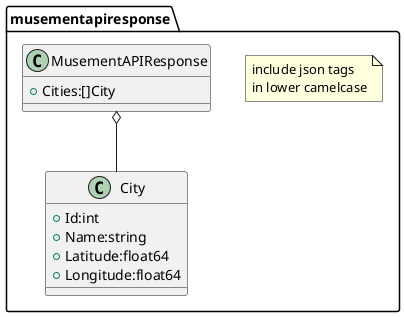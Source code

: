 @startuml

package "musementapiresponse" {
    note as n1
        include json tags
        in lower camelcase
    end note

    class MusementAPIResponse {
        + Cities:[]City
    }

    class City {
        + Id:int
        + Name:string
        + Latitude:float64
        + Longitude:float64
    }
}

MusementAPIResponse o-- City

@enduml
